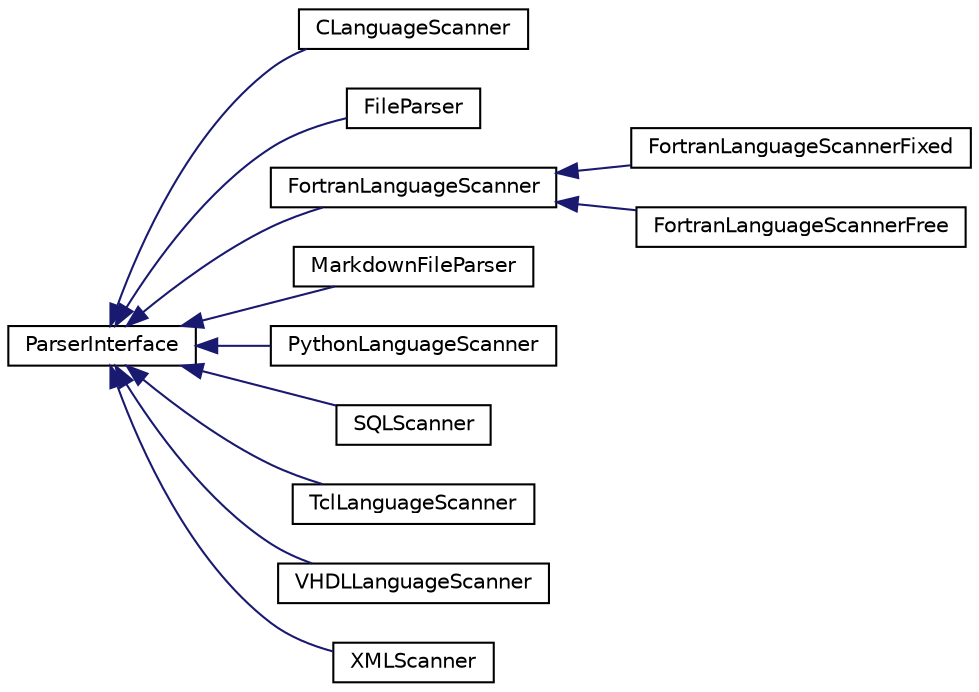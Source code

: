 digraph "Graphical Class Hierarchy"
{
 // INTERACTIVE_SVG=YES
  edge [fontname="Helvetica",fontsize="10",labelfontname="Helvetica",labelfontsize="10"];
  node [fontname="Helvetica",fontsize="10",shape=record];
  rankdir="LR";
  Node0 [label="ParserInterface",height=0.2,width=0.4,color="black", fillcolor="white", style="filled",URL="$d5/d84/class_parser_interface.html",tooltip="Abstract interface for programming language parsers. "];
  Node0 -> Node1 [dir="back",color="midnightblue",fontsize="10",style="solid",fontname="Helvetica"];
  Node1 [label="CLanguageScanner",height=0.2,width=0.4,color="black", fillcolor="white", style="filled",URL="$d0/d32/class_c_language_scanner.html",tooltip="C-like language parser using state-based lexical scanning. "];
  Node0 -> Node2 [dir="back",color="midnightblue",fontsize="10",style="solid",fontname="Helvetica"];
  Node2 [label="FileParser",height=0.2,width=0.4,color="black", fillcolor="white", style="filled",URL="$df/d79/class_file_parser.html",tooltip="General file parser. "];
  Node0 -> Node3 [dir="back",color="midnightblue",fontsize="10",style="solid",fontname="Helvetica"];
  Node3 [label="FortranLanguageScanner",height=0.2,width=0.4,color="black", fillcolor="white", style="filled",URL="$df/de4/class_fortran_language_scanner.html",tooltip="Fortran language parser using state-based lexical scanning. "];
  Node3 -> Node4 [dir="back",color="midnightblue",fontsize="10",style="solid",fontname="Helvetica"];
  Node4 [label="FortranLanguageScannerFixed",height=0.2,width=0.4,color="black", fillcolor="white", style="filled",URL="$dc/df2/class_fortran_language_scanner_fixed.html"];
  Node3 -> Node5 [dir="back",color="midnightblue",fontsize="10",style="solid",fontname="Helvetica"];
  Node5 [label="FortranLanguageScannerFree",height=0.2,width=0.4,color="black", fillcolor="white", style="filled",URL="$d0/dbb/class_fortran_language_scanner_free.html"];
  Node0 -> Node6 [dir="back",color="midnightblue",fontsize="10",style="solid",fontname="Helvetica"];
  Node6 [label="MarkdownFileParser",height=0.2,width=0.4,color="black", fillcolor="white", style="filled",URL="$d9/d8f/class_markdown_file_parser.html"];
  Node0 -> Node7 [dir="back",color="midnightblue",fontsize="10",style="solid",fontname="Helvetica"];
  Node7 [label="PythonLanguageScanner",height=0.2,width=0.4,color="black", fillcolor="white", style="filled",URL="$de/d7e/class_python_language_scanner.html",tooltip="Python Language parser using state-based lexical scanning. "];
  Node0 -> Node8 [dir="back",color="midnightblue",fontsize="10",style="solid",fontname="Helvetica"];
  Node8 [label="SQLScanner",height=0.2,width=0.4,color="black", fillcolor="white", style="filled",URL="$db/d09/class_s_q_l_scanner.html",tooltip="SQL scanner. "];
  Node0 -> Node9 [dir="back",color="midnightblue",fontsize="10",style="solid",fontname="Helvetica"];
  Node9 [label="TclLanguageScanner",height=0.2,width=0.4,color="black", fillcolor="white", style="filled",URL="$da/de4/class_tcl_language_scanner.html",tooltip="Tcl language parser using state-based lexical scanning. "];
  Node0 -> Node10 [dir="back",color="midnightblue",fontsize="10",style="solid",fontname="Helvetica"];
  Node10 [label="VHDLLanguageScanner",height=0.2,width=0.4,color="black", fillcolor="white", style="filled",URL="$df/def/class_v_h_d_l_language_scanner.html",tooltip="VHDL parser using state-based lexical scanning. "];
  Node0 -> Node11 [dir="back",color="midnightblue",fontsize="10",style="solid",fontname="Helvetica"];
  Node11 [label="XMLScanner",height=0.2,width=0.4,color="black", fillcolor="white", style="filled",URL="$da/d4e/class_x_m_l_scanner.html",tooltip="XML scanner. "];
}
